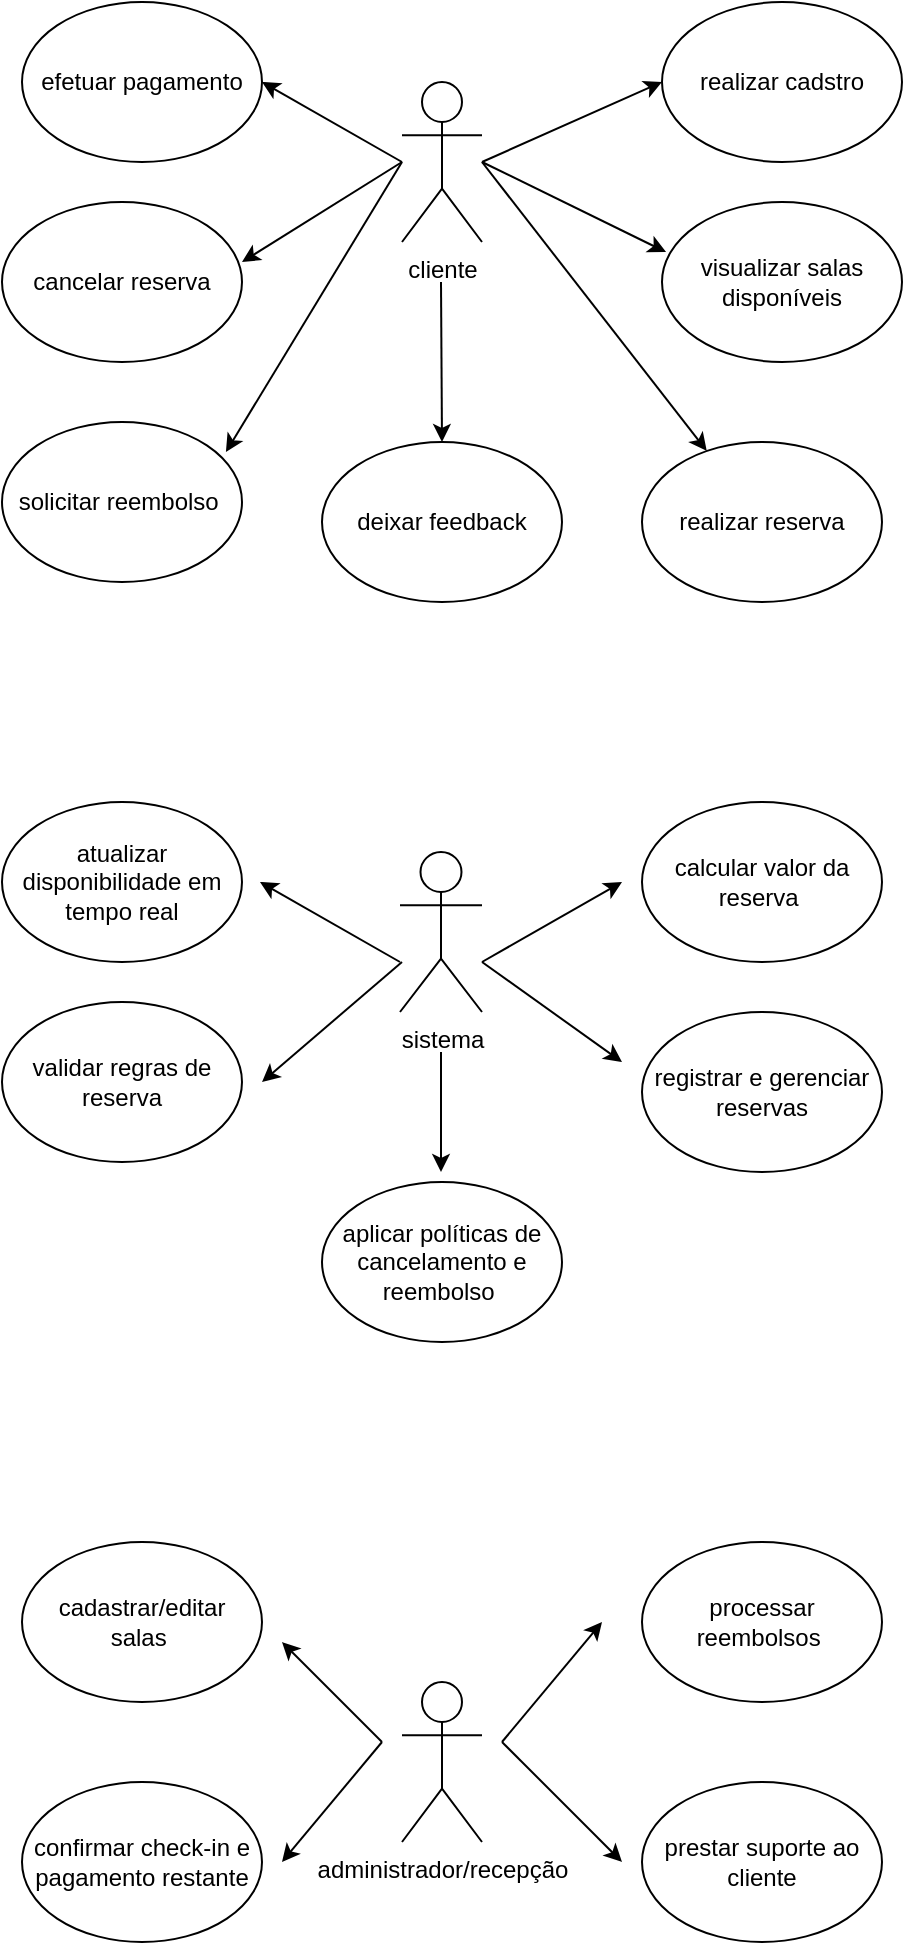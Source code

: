 <mxfile version="26.2.4">
  <diagram name="Página-1" id="5XA3xNKpZV6OCisVJpyF">
    <mxGraphModel dx="1428" dy="777" grid="1" gridSize="10" guides="1" tooltips="1" connect="1" arrows="1" fold="1" page="1" pageScale="1" pageWidth="827" pageHeight="1169" math="0" shadow="0">
      <root>
        <mxCell id="0" />
        <mxCell id="1" parent="0" />
        <mxCell id="kXqqf_yCS6mK69J-4ZF--1" value="cliente" style="shape=umlActor;verticalLabelPosition=bottom;verticalAlign=top;html=1;outlineConnect=0;" vertex="1" parent="1">
          <mxGeometry x="400" y="80" width="40" height="80" as="geometry" />
        </mxCell>
        <mxCell id="kXqqf_yCS6mK69J-4ZF--2" value="realizar cadstro" style="ellipse;whiteSpace=wrap;html=1;" vertex="1" parent="1">
          <mxGeometry x="530" y="40" width="120" height="80" as="geometry" />
        </mxCell>
        <mxCell id="kXqqf_yCS6mK69J-4ZF--3" value="visualizar salas disponíveis" style="ellipse;whiteSpace=wrap;html=1;" vertex="1" parent="1">
          <mxGeometry x="530" y="140" width="120" height="80" as="geometry" />
        </mxCell>
        <mxCell id="kXqqf_yCS6mK69J-4ZF--4" value="realizar reserva" style="ellipse;whiteSpace=wrap;html=1;" vertex="1" parent="1">
          <mxGeometry x="520" y="260" width="120" height="80" as="geometry" />
        </mxCell>
        <mxCell id="kXqqf_yCS6mK69J-4ZF--5" value="efetuar pagamento" style="ellipse;whiteSpace=wrap;html=1;" vertex="1" parent="1">
          <mxGeometry x="210" y="40" width="120" height="80" as="geometry" />
        </mxCell>
        <mxCell id="kXqqf_yCS6mK69J-4ZF--6" value="cancelar reserva" style="ellipse;whiteSpace=wrap;html=1;" vertex="1" parent="1">
          <mxGeometry x="200" y="140" width="120" height="80" as="geometry" />
        </mxCell>
        <mxCell id="kXqqf_yCS6mK69J-4ZF--7" value="solicitar reembolso&amp;nbsp;" style="ellipse;whiteSpace=wrap;html=1;" vertex="1" parent="1">
          <mxGeometry x="200" y="250" width="120" height="80" as="geometry" />
        </mxCell>
        <mxCell id="kXqqf_yCS6mK69J-4ZF--8" value="deixar feedback" style="ellipse;whiteSpace=wrap;html=1;" vertex="1" parent="1">
          <mxGeometry x="360" y="260" width="120" height="80" as="geometry" />
        </mxCell>
        <mxCell id="kXqqf_yCS6mK69J-4ZF--9" value="atualizar disponibilidade em tempo real" style="ellipse;whiteSpace=wrap;html=1;" vertex="1" parent="1">
          <mxGeometry x="200" y="440" width="120" height="80" as="geometry" />
        </mxCell>
        <mxCell id="kXqqf_yCS6mK69J-4ZF--10" value="validar regras de reserva" style="ellipse;whiteSpace=wrap;html=1;" vertex="1" parent="1">
          <mxGeometry x="200" y="540" width="120" height="80" as="geometry" />
        </mxCell>
        <mxCell id="kXqqf_yCS6mK69J-4ZF--11" value="" style="endArrow=classic;html=1;rounded=0;entryX=0;entryY=0.5;entryDx=0;entryDy=0;" edge="1" parent="1" target="kXqqf_yCS6mK69J-4ZF--2">
          <mxGeometry width="50" height="50" relative="1" as="geometry">
            <mxPoint x="440" y="120" as="sourcePoint" />
            <mxPoint x="510" y="80" as="targetPoint" />
          </mxGeometry>
        </mxCell>
        <mxCell id="kXqqf_yCS6mK69J-4ZF--12" value="" style="endArrow=classic;html=1;rounded=0;entryX=0.017;entryY=0.313;entryDx=0;entryDy=0;entryPerimeter=0;" edge="1" parent="1" target="kXqqf_yCS6mK69J-4ZF--3">
          <mxGeometry width="50" height="50" relative="1" as="geometry">
            <mxPoint x="440" y="120" as="sourcePoint" />
            <mxPoint x="520" y="160" as="targetPoint" />
          </mxGeometry>
        </mxCell>
        <mxCell id="kXqqf_yCS6mK69J-4ZF--13" value="" style="endArrow=classic;html=1;rounded=0;" edge="1" parent="1" target="kXqqf_yCS6mK69J-4ZF--4">
          <mxGeometry width="50" height="50" relative="1" as="geometry">
            <mxPoint x="440" y="120" as="sourcePoint" />
            <mxPoint x="520" y="230" as="targetPoint" />
          </mxGeometry>
        </mxCell>
        <mxCell id="kXqqf_yCS6mK69J-4ZF--16" value="" style="endArrow=classic;html=1;rounded=0;entryX=1;entryY=0.5;entryDx=0;entryDy=0;" edge="1" parent="1" target="kXqqf_yCS6mK69J-4ZF--5">
          <mxGeometry width="50" height="50" relative="1" as="geometry">
            <mxPoint x="400" y="120" as="sourcePoint" />
            <mxPoint x="346" y="90" as="targetPoint" />
          </mxGeometry>
        </mxCell>
        <mxCell id="kXqqf_yCS6mK69J-4ZF--17" value="" style="endArrow=classic;html=1;rounded=0;entryX=1;entryY=0.375;entryDx=0;entryDy=0;entryPerimeter=0;" edge="1" parent="1" target="kXqqf_yCS6mK69J-4ZF--6">
          <mxGeometry width="50" height="50" relative="1" as="geometry">
            <mxPoint x="400" y="120" as="sourcePoint" />
            <mxPoint x="340" y="160" as="targetPoint" />
          </mxGeometry>
        </mxCell>
        <mxCell id="kXqqf_yCS6mK69J-4ZF--18" value="" style="endArrow=classic;html=1;rounded=0;entryX=0.933;entryY=0.188;entryDx=0;entryDy=0;entryPerimeter=0;" edge="1" parent="1" target="kXqqf_yCS6mK69J-4ZF--7">
          <mxGeometry width="50" height="50" relative="1" as="geometry">
            <mxPoint x="400" y="120" as="sourcePoint" />
            <mxPoint x="450" y="70" as="targetPoint" />
          </mxGeometry>
        </mxCell>
        <mxCell id="kXqqf_yCS6mK69J-4ZF--23" value="sistema" style="shape=umlActor;verticalLabelPosition=bottom;verticalAlign=top;html=1;outlineConnect=0;" vertex="1" parent="1">
          <mxGeometry x="399" y="465" width="41" height="80" as="geometry" />
        </mxCell>
        <mxCell id="kXqqf_yCS6mK69J-4ZF--25" value="" style="endArrow=classic;html=1;rounded=0;entryX=0.5;entryY=0;entryDx=0;entryDy=0;" edge="1" parent="1" target="kXqqf_yCS6mK69J-4ZF--8">
          <mxGeometry width="50" height="50" relative="1" as="geometry">
            <mxPoint x="419.5" y="180" as="sourcePoint" />
            <mxPoint x="419.5" y="240" as="targetPoint" />
          </mxGeometry>
        </mxCell>
        <mxCell id="kXqqf_yCS6mK69J-4ZF--26" value="calcular valor da reserva&amp;nbsp;" style="ellipse;whiteSpace=wrap;html=1;" vertex="1" parent="1">
          <mxGeometry x="520" y="440" width="120" height="80" as="geometry" />
        </mxCell>
        <mxCell id="kXqqf_yCS6mK69J-4ZF--27" value="registrar e gerenciar reservas" style="ellipse;whiteSpace=wrap;html=1;" vertex="1" parent="1">
          <mxGeometry x="520" y="545" width="120" height="80" as="geometry" />
        </mxCell>
        <mxCell id="kXqqf_yCS6mK69J-4ZF--28" value="aplicar políticas de cancelamento e reembolso&amp;nbsp;" style="ellipse;whiteSpace=wrap;html=1;" vertex="1" parent="1">
          <mxGeometry x="360" y="630" width="120" height="80" as="geometry" />
        </mxCell>
        <mxCell id="kXqqf_yCS6mK69J-4ZF--30" value="" style="endArrow=classic;html=1;rounded=0;" edge="1" parent="1">
          <mxGeometry width="50" height="50" relative="1" as="geometry">
            <mxPoint x="440" y="520" as="sourcePoint" />
            <mxPoint x="510" y="480" as="targetPoint" />
          </mxGeometry>
        </mxCell>
        <mxCell id="kXqqf_yCS6mK69J-4ZF--31" value="" style="endArrow=classic;html=1;rounded=0;" edge="1" parent="1">
          <mxGeometry width="50" height="50" relative="1" as="geometry">
            <mxPoint x="399" y="520" as="sourcePoint" />
            <mxPoint x="329" y="480" as="targetPoint" />
          </mxGeometry>
        </mxCell>
        <mxCell id="kXqqf_yCS6mK69J-4ZF--32" value="" style="endArrow=classic;html=1;rounded=0;" edge="1" parent="1">
          <mxGeometry width="50" height="50" relative="1" as="geometry">
            <mxPoint x="440" y="520" as="sourcePoint" />
            <mxPoint x="510" y="570" as="targetPoint" />
          </mxGeometry>
        </mxCell>
        <mxCell id="kXqqf_yCS6mK69J-4ZF--33" value="" style="endArrow=classic;html=1;rounded=0;" edge="1" parent="1">
          <mxGeometry width="50" height="50" relative="1" as="geometry">
            <mxPoint x="400" y="520" as="sourcePoint" />
            <mxPoint x="330" y="580" as="targetPoint" />
          </mxGeometry>
        </mxCell>
        <mxCell id="kXqqf_yCS6mK69J-4ZF--34" value="" style="endArrow=classic;html=1;rounded=0;" edge="1" parent="1">
          <mxGeometry width="50" height="50" relative="1" as="geometry">
            <mxPoint x="419.5" y="565" as="sourcePoint" />
            <mxPoint x="419.5" y="625" as="targetPoint" />
          </mxGeometry>
        </mxCell>
        <mxCell id="kXqqf_yCS6mK69J-4ZF--35" value="administrador/recepção" style="shape=umlActor;verticalLabelPosition=bottom;verticalAlign=top;html=1;outlineConnect=0;" vertex="1" parent="1">
          <mxGeometry x="400" y="880" width="40" height="80" as="geometry" />
        </mxCell>
        <mxCell id="kXqqf_yCS6mK69J-4ZF--36" value="cadastrar/editar salas&amp;nbsp;" style="ellipse;whiteSpace=wrap;html=1;" vertex="1" parent="1">
          <mxGeometry x="210" y="810" width="120" height="80" as="geometry" />
        </mxCell>
        <mxCell id="kXqqf_yCS6mK69J-4ZF--37" value="processar reembolsos&amp;nbsp;" style="ellipse;whiteSpace=wrap;html=1;" vertex="1" parent="1">
          <mxGeometry x="520" y="810" width="120" height="80" as="geometry" />
        </mxCell>
        <mxCell id="kXqqf_yCS6mK69J-4ZF--38" value="confirmar check-in e pagamento restante" style="ellipse;whiteSpace=wrap;html=1;" vertex="1" parent="1">
          <mxGeometry x="210" y="930" width="120" height="80" as="geometry" />
        </mxCell>
        <mxCell id="kXqqf_yCS6mK69J-4ZF--39" value="prestar suporte ao cliente" style="ellipse;whiteSpace=wrap;html=1;" vertex="1" parent="1">
          <mxGeometry x="520" y="930" width="120" height="80" as="geometry" />
        </mxCell>
        <mxCell id="kXqqf_yCS6mK69J-4ZF--42" value="" style="endArrow=classic;html=1;rounded=0;" edge="1" parent="1">
          <mxGeometry width="50" height="50" relative="1" as="geometry">
            <mxPoint x="450" y="910" as="sourcePoint" />
            <mxPoint x="500" y="850" as="targetPoint" />
          </mxGeometry>
        </mxCell>
        <mxCell id="kXqqf_yCS6mK69J-4ZF--43" value="" style="endArrow=classic;html=1;rounded=0;" edge="1" parent="1">
          <mxGeometry width="50" height="50" relative="1" as="geometry">
            <mxPoint x="390" y="910" as="sourcePoint" />
            <mxPoint x="340" y="860" as="targetPoint" />
          </mxGeometry>
        </mxCell>
        <mxCell id="kXqqf_yCS6mK69J-4ZF--44" value="" style="endArrow=classic;html=1;rounded=0;" edge="1" parent="1">
          <mxGeometry width="50" height="50" relative="1" as="geometry">
            <mxPoint x="450" y="910" as="sourcePoint" />
            <mxPoint x="510" y="970" as="targetPoint" />
          </mxGeometry>
        </mxCell>
        <mxCell id="kXqqf_yCS6mK69J-4ZF--45" value="" style="endArrow=classic;html=1;rounded=0;" edge="1" parent="1">
          <mxGeometry width="50" height="50" relative="1" as="geometry">
            <mxPoint x="390" y="910" as="sourcePoint" />
            <mxPoint x="340" y="970" as="targetPoint" />
          </mxGeometry>
        </mxCell>
      </root>
    </mxGraphModel>
  </diagram>
</mxfile>
